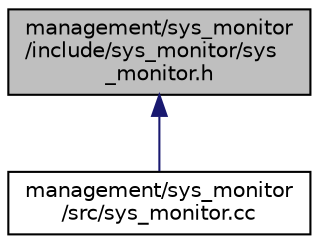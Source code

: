 digraph "management/sys_monitor/include/sys_monitor/sys_monitor.h"
{
 // LATEX_PDF_SIZE
  edge [fontname="Helvetica",fontsize="10",labelfontname="Helvetica",labelfontsize="10"];
  node [fontname="Helvetica",fontsize="10",shape=record];
  Node1 [label="management/sys_monitor\l/include/sys_monitor/sys\l_monitor.h",height=0.2,width=0.4,color="black", fillcolor="grey75", style="filled", fontcolor="black",tooltip=" "];
  Node1 -> Node2 [dir="back",color="midnightblue",fontsize="10",style="solid",fontname="Helvetica"];
  Node2 [label="management/sys_monitor\l/src/sys_monitor.cc",height=0.2,width=0.4,color="black", fillcolor="white", style="filled",URL="$sys__monitor_8cc.html",tooltip=" "];
}
